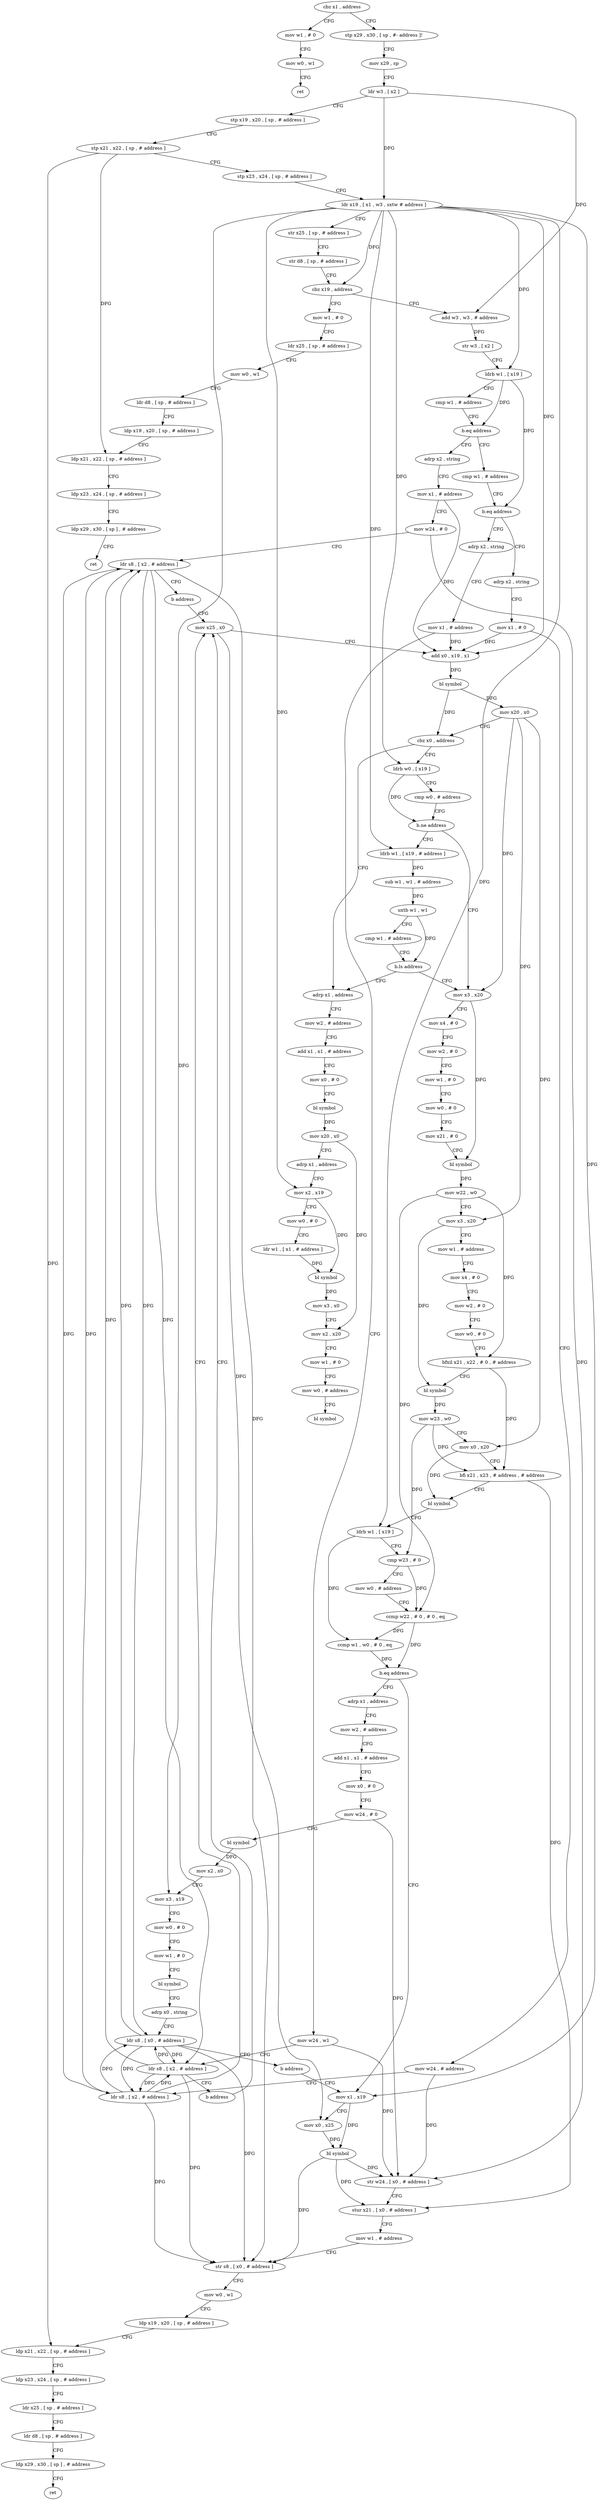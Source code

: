 digraph "func" {
"4249512" [label = "cbz x1 , address" ]
"4249864" [label = "mov w1 , # 0" ]
"4249516" [label = "stp x29 , x30 , [ sp , #- address ]!" ]
"4249868" [label = "mov w0 , w1" ]
"4249872" [label = "ret" ]
"4249520" [label = "mov x29 , sp" ]
"4249524" [label = "ldr w3 , [ x2 ]" ]
"4249528" [label = "stp x19 , x20 , [ sp , # address ]" ]
"4249532" [label = "stp x21 , x22 , [ sp , # address ]" ]
"4249536" [label = "stp x23 , x24 , [ sp , # address ]" ]
"4249540" [label = "ldr x19 , [ x1 , w3 , sxtw # address ]" ]
"4249544" [label = "str x25 , [ sp , # address ]" ]
"4249548" [label = "str d8 , [ sp , # address ]" ]
"4249552" [label = "cbz x19 , address" ]
"4249880" [label = "mov w1 , # 0" ]
"4249556" [label = "add w3 , w3 , # address" ]
"4249884" [label = "ldr x25 , [ sp , # address ]" ]
"4249888" [label = "mov w0 , w1" ]
"4249892" [label = "ldr d8 , [ sp , # address ]" ]
"4249896" [label = "ldp x19 , x20 , [ sp , # address ]" ]
"4249900" [label = "ldp x21 , x22 , [ sp , # address ]" ]
"4249904" [label = "ldp x23 , x24 , [ sp , # address ]" ]
"4249908" [label = "ldp x29 , x30 , [ sp ] , # address" ]
"4249912" [label = "ret" ]
"4249560" [label = "str w3 , [ x2 ]" ]
"4249564" [label = "ldrb w1 , [ x19 ]" ]
"4249568" [label = "cmp w1 , # address" ]
"4249572" [label = "b.eq address" ]
"4249816" [label = "adrp x2 , string" ]
"4249576" [label = "cmp w1 , # address" ]
"4249820" [label = "mov x1 , # address" ]
"4249824" [label = "mov w24 , # 0" ]
"4249828" [label = "ldr s8 , [ x2 , # address ]" ]
"4249832" [label = "b address" ]
"4249600" [label = "mov x25 , x0" ]
"4249580" [label = "b.eq address" ]
"4249840" [label = "adrp x2 , string" ]
"4249584" [label = "adrp x2 , string" ]
"4249604" [label = "add x0 , x19 , x1" ]
"4249608" [label = "bl symbol" ]
"4249612" [label = "mov x20 , x0" ]
"4249616" [label = "cbz x0 , address" ]
"4249976" [label = "adrp x1 , address" ]
"4249620" [label = "ldrb w0 , [ x19 ]" ]
"4249844" [label = "mov x1 , # address" ]
"4249848" [label = "mov w24 , w1" ]
"4249852" [label = "ldr s8 , [ x2 , # address ]" ]
"4249856" [label = "b address" ]
"4249588" [label = "mov x1 , # 0" ]
"4249592" [label = "mov w24 , # address" ]
"4249596" [label = "ldr s8 , [ x2 , # address ]" ]
"4249980" [label = "mov w2 , # address" ]
"4249984" [label = "add x1 , x1 , # address" ]
"4249988" [label = "mov x0 , # 0" ]
"4249992" [label = "bl symbol" ]
"4249996" [label = "mov x20 , x0" ]
"4250000" [label = "adrp x1 , address" ]
"4250004" [label = "mov x2 , x19" ]
"4250008" [label = "mov w0 , # 0" ]
"4250012" [label = "ldr w1 , [ x1 , # address ]" ]
"4250016" [label = "bl symbol" ]
"4250020" [label = "mov x3 , x0" ]
"4250024" [label = "mov x2 , x20" ]
"4250028" [label = "mov w1 , # 0" ]
"4250032" [label = "mov w0 , # address" ]
"4250036" [label = "bl symbol" ]
"4249624" [label = "cmp w0 , # address" ]
"4249628" [label = "b.ne address" ]
"4249652" [label = "mov x3 , x20" ]
"4249632" [label = "ldrb w1 , [ x19 , # address ]" ]
"4249656" [label = "mov x4 , # 0" ]
"4249660" [label = "mov w2 , # 0" ]
"4249664" [label = "mov w1 , # 0" ]
"4249668" [label = "mov w0 , # 0" ]
"4249672" [label = "mov x21 , # 0" ]
"4249676" [label = "bl symbol" ]
"4249680" [label = "mov w22 , w0" ]
"4249684" [label = "mov x3 , x20" ]
"4249688" [label = "mov w1 , # address" ]
"4249692" [label = "mov x4 , # 0" ]
"4249696" [label = "mov w2 , # 0" ]
"4249700" [label = "mov w0 , # 0" ]
"4249704" [label = "bfxil x21 , x22 , # 0 , # address" ]
"4249708" [label = "bl symbol" ]
"4249712" [label = "mov w23 , w0" ]
"4249716" [label = "mov x0 , x20" ]
"4249720" [label = "bfi x21 , x23 , # address , # address" ]
"4249724" [label = "bl symbol" ]
"4249728" [label = "ldrb w1 , [ x19 ]" ]
"4249732" [label = "cmp w23 , # 0" ]
"4249736" [label = "mov w0 , # address" ]
"4249740" [label = "ccmp w22 , # 0 , # 0 , eq" ]
"4249744" [label = "ccmp w1 , w0 , # 0 , eq" ]
"4249748" [label = "b.eq address" ]
"4249920" [label = "adrp x1 , address" ]
"4249752" [label = "mov x1 , x19" ]
"4249636" [label = "sub w1 , w1 , # address" ]
"4249640" [label = "uxtb w1 , w1" ]
"4249644" [label = "cmp w1 , # address" ]
"4249648" [label = "b.ls address" ]
"4249924" [label = "mov w2 , # address" ]
"4249928" [label = "add x1 , x1 , # address" ]
"4249932" [label = "mov x0 , # 0" ]
"4249936" [label = "mov w24 , # 0" ]
"4249940" [label = "bl symbol" ]
"4249944" [label = "mov x2 , x0" ]
"4249948" [label = "mov x3 , x19" ]
"4249952" [label = "mov w0 , # 0" ]
"4249956" [label = "mov w1 , # 0" ]
"4249960" [label = "bl symbol" ]
"4249964" [label = "adrp x0 , string" ]
"4249968" [label = "ldr s8 , [ x0 , # address ]" ]
"4249972" [label = "b address" ]
"4249756" [label = "mov x0 , x25" ]
"4249760" [label = "bl symbol" ]
"4249764" [label = "str w24 , [ x0 , # address ]" ]
"4249768" [label = "stur x21 , [ x0 , # address ]" ]
"4249772" [label = "mov w1 , # address" ]
"4249776" [label = "str s8 , [ x0 , # address ]" ]
"4249780" [label = "mov w0 , w1" ]
"4249784" [label = "ldp x19 , x20 , [ sp , # address ]" ]
"4249788" [label = "ldp x21 , x22 , [ sp , # address ]" ]
"4249792" [label = "ldp x23 , x24 , [ sp , # address ]" ]
"4249796" [label = "ldr x25 , [ sp , # address ]" ]
"4249800" [label = "ldr d8 , [ sp , # address ]" ]
"4249804" [label = "ldp x29 , x30 , [ sp ] , # address" ]
"4249808" [label = "ret" ]
"4249512" -> "4249864" [ label = "CFG" ]
"4249512" -> "4249516" [ label = "CFG" ]
"4249864" -> "4249868" [ label = "CFG" ]
"4249516" -> "4249520" [ label = "CFG" ]
"4249868" -> "4249872" [ label = "CFG" ]
"4249520" -> "4249524" [ label = "CFG" ]
"4249524" -> "4249528" [ label = "CFG" ]
"4249524" -> "4249540" [ label = "DFG" ]
"4249524" -> "4249556" [ label = "DFG" ]
"4249528" -> "4249532" [ label = "CFG" ]
"4249532" -> "4249536" [ label = "CFG" ]
"4249532" -> "4249900" [ label = "DFG" ]
"4249532" -> "4249788" [ label = "DFG" ]
"4249536" -> "4249540" [ label = "CFG" ]
"4249540" -> "4249544" [ label = "CFG" ]
"4249540" -> "4249552" [ label = "DFG" ]
"4249540" -> "4249564" [ label = "DFG" ]
"4249540" -> "4249604" [ label = "DFG" ]
"4249540" -> "4250004" [ label = "DFG" ]
"4249540" -> "4249620" [ label = "DFG" ]
"4249540" -> "4249728" [ label = "DFG" ]
"4249540" -> "4249632" [ label = "DFG" ]
"4249540" -> "4249948" [ label = "DFG" ]
"4249540" -> "4249752" [ label = "DFG" ]
"4249544" -> "4249548" [ label = "CFG" ]
"4249548" -> "4249552" [ label = "CFG" ]
"4249552" -> "4249880" [ label = "CFG" ]
"4249552" -> "4249556" [ label = "CFG" ]
"4249880" -> "4249884" [ label = "CFG" ]
"4249556" -> "4249560" [ label = "DFG" ]
"4249884" -> "4249888" [ label = "CFG" ]
"4249888" -> "4249892" [ label = "CFG" ]
"4249892" -> "4249896" [ label = "CFG" ]
"4249896" -> "4249900" [ label = "CFG" ]
"4249900" -> "4249904" [ label = "CFG" ]
"4249904" -> "4249908" [ label = "CFG" ]
"4249908" -> "4249912" [ label = "CFG" ]
"4249560" -> "4249564" [ label = "CFG" ]
"4249564" -> "4249568" [ label = "CFG" ]
"4249564" -> "4249572" [ label = "DFG" ]
"4249564" -> "4249580" [ label = "DFG" ]
"4249568" -> "4249572" [ label = "CFG" ]
"4249572" -> "4249816" [ label = "CFG" ]
"4249572" -> "4249576" [ label = "CFG" ]
"4249816" -> "4249820" [ label = "CFG" ]
"4249576" -> "4249580" [ label = "CFG" ]
"4249820" -> "4249824" [ label = "CFG" ]
"4249820" -> "4249604" [ label = "DFG" ]
"4249824" -> "4249828" [ label = "CFG" ]
"4249824" -> "4249764" [ label = "DFG" ]
"4249828" -> "4249832" [ label = "CFG" ]
"4249828" -> "4249852" [ label = "DFG" ]
"4249828" -> "4249596" [ label = "DFG" ]
"4249828" -> "4249968" [ label = "DFG" ]
"4249828" -> "4249776" [ label = "DFG" ]
"4249832" -> "4249600" [ label = "CFG" ]
"4249600" -> "4249604" [ label = "CFG" ]
"4249600" -> "4249756" [ label = "DFG" ]
"4249580" -> "4249840" [ label = "CFG" ]
"4249580" -> "4249584" [ label = "CFG" ]
"4249840" -> "4249844" [ label = "CFG" ]
"4249584" -> "4249588" [ label = "CFG" ]
"4249604" -> "4249608" [ label = "DFG" ]
"4249608" -> "4249612" [ label = "DFG" ]
"4249608" -> "4249616" [ label = "DFG" ]
"4249612" -> "4249616" [ label = "CFG" ]
"4249612" -> "4249652" [ label = "DFG" ]
"4249612" -> "4249684" [ label = "DFG" ]
"4249612" -> "4249716" [ label = "DFG" ]
"4249616" -> "4249976" [ label = "CFG" ]
"4249616" -> "4249620" [ label = "CFG" ]
"4249976" -> "4249980" [ label = "CFG" ]
"4249620" -> "4249624" [ label = "CFG" ]
"4249620" -> "4249628" [ label = "DFG" ]
"4249844" -> "4249848" [ label = "CFG" ]
"4249844" -> "4249604" [ label = "DFG" ]
"4249848" -> "4249852" [ label = "CFG" ]
"4249848" -> "4249764" [ label = "DFG" ]
"4249852" -> "4249856" [ label = "CFG" ]
"4249852" -> "4249828" [ label = "DFG" ]
"4249852" -> "4249596" [ label = "DFG" ]
"4249852" -> "4249968" [ label = "DFG" ]
"4249852" -> "4249776" [ label = "DFG" ]
"4249856" -> "4249600" [ label = "CFG" ]
"4249588" -> "4249592" [ label = "CFG" ]
"4249588" -> "4249604" [ label = "DFG" ]
"4249592" -> "4249596" [ label = "CFG" ]
"4249592" -> "4249764" [ label = "DFG" ]
"4249596" -> "4249600" [ label = "CFG" ]
"4249596" -> "4249828" [ label = "DFG" ]
"4249596" -> "4249852" [ label = "DFG" ]
"4249596" -> "4249968" [ label = "DFG" ]
"4249596" -> "4249776" [ label = "DFG" ]
"4249980" -> "4249984" [ label = "CFG" ]
"4249984" -> "4249988" [ label = "CFG" ]
"4249988" -> "4249992" [ label = "CFG" ]
"4249992" -> "4249996" [ label = "DFG" ]
"4249996" -> "4250000" [ label = "CFG" ]
"4249996" -> "4250024" [ label = "DFG" ]
"4250000" -> "4250004" [ label = "CFG" ]
"4250004" -> "4250008" [ label = "CFG" ]
"4250004" -> "4250016" [ label = "DFG" ]
"4250008" -> "4250012" [ label = "CFG" ]
"4250012" -> "4250016" [ label = "DFG" ]
"4250016" -> "4250020" [ label = "DFG" ]
"4250020" -> "4250024" [ label = "CFG" ]
"4250024" -> "4250028" [ label = "CFG" ]
"4250028" -> "4250032" [ label = "CFG" ]
"4250032" -> "4250036" [ label = "CFG" ]
"4249624" -> "4249628" [ label = "CFG" ]
"4249628" -> "4249652" [ label = "CFG" ]
"4249628" -> "4249632" [ label = "CFG" ]
"4249652" -> "4249656" [ label = "CFG" ]
"4249652" -> "4249676" [ label = "DFG" ]
"4249632" -> "4249636" [ label = "DFG" ]
"4249656" -> "4249660" [ label = "CFG" ]
"4249660" -> "4249664" [ label = "CFG" ]
"4249664" -> "4249668" [ label = "CFG" ]
"4249668" -> "4249672" [ label = "CFG" ]
"4249672" -> "4249676" [ label = "CFG" ]
"4249676" -> "4249680" [ label = "DFG" ]
"4249680" -> "4249684" [ label = "CFG" ]
"4249680" -> "4249704" [ label = "DFG" ]
"4249680" -> "4249740" [ label = "DFG" ]
"4249684" -> "4249688" [ label = "CFG" ]
"4249684" -> "4249708" [ label = "DFG" ]
"4249688" -> "4249692" [ label = "CFG" ]
"4249692" -> "4249696" [ label = "CFG" ]
"4249696" -> "4249700" [ label = "CFG" ]
"4249700" -> "4249704" [ label = "CFG" ]
"4249704" -> "4249708" [ label = "CFG" ]
"4249704" -> "4249720" [ label = "DFG" ]
"4249708" -> "4249712" [ label = "DFG" ]
"4249712" -> "4249716" [ label = "CFG" ]
"4249712" -> "4249720" [ label = "DFG" ]
"4249712" -> "4249732" [ label = "DFG" ]
"4249716" -> "4249720" [ label = "CFG" ]
"4249716" -> "4249724" [ label = "DFG" ]
"4249720" -> "4249724" [ label = "CFG" ]
"4249720" -> "4249768" [ label = "DFG" ]
"4249724" -> "4249728" [ label = "CFG" ]
"4249728" -> "4249732" [ label = "CFG" ]
"4249728" -> "4249744" [ label = "DFG" ]
"4249732" -> "4249736" [ label = "CFG" ]
"4249732" -> "4249740" [ label = "DFG" ]
"4249736" -> "4249740" [ label = "CFG" ]
"4249740" -> "4249744" [ label = "DFG" ]
"4249740" -> "4249748" [ label = "DFG" ]
"4249744" -> "4249748" [ label = "DFG" ]
"4249748" -> "4249920" [ label = "CFG" ]
"4249748" -> "4249752" [ label = "CFG" ]
"4249920" -> "4249924" [ label = "CFG" ]
"4249752" -> "4249756" [ label = "CFG" ]
"4249752" -> "4249760" [ label = "DFG" ]
"4249636" -> "4249640" [ label = "DFG" ]
"4249640" -> "4249644" [ label = "CFG" ]
"4249640" -> "4249648" [ label = "DFG" ]
"4249644" -> "4249648" [ label = "CFG" ]
"4249648" -> "4249976" [ label = "CFG" ]
"4249648" -> "4249652" [ label = "CFG" ]
"4249924" -> "4249928" [ label = "CFG" ]
"4249928" -> "4249932" [ label = "CFG" ]
"4249932" -> "4249936" [ label = "CFG" ]
"4249936" -> "4249940" [ label = "CFG" ]
"4249936" -> "4249764" [ label = "DFG" ]
"4249940" -> "4249944" [ label = "DFG" ]
"4249944" -> "4249948" [ label = "CFG" ]
"4249948" -> "4249952" [ label = "CFG" ]
"4249952" -> "4249956" [ label = "CFG" ]
"4249956" -> "4249960" [ label = "CFG" ]
"4249960" -> "4249964" [ label = "CFG" ]
"4249964" -> "4249968" [ label = "CFG" ]
"4249968" -> "4249972" [ label = "CFG" ]
"4249968" -> "4249828" [ label = "DFG" ]
"4249968" -> "4249852" [ label = "DFG" ]
"4249968" -> "4249596" [ label = "DFG" ]
"4249968" -> "4249776" [ label = "DFG" ]
"4249972" -> "4249752" [ label = "CFG" ]
"4249756" -> "4249760" [ label = "DFG" ]
"4249760" -> "4249764" [ label = "DFG" ]
"4249760" -> "4249768" [ label = "DFG" ]
"4249760" -> "4249776" [ label = "DFG" ]
"4249764" -> "4249768" [ label = "CFG" ]
"4249768" -> "4249772" [ label = "CFG" ]
"4249772" -> "4249776" [ label = "CFG" ]
"4249776" -> "4249780" [ label = "CFG" ]
"4249780" -> "4249784" [ label = "CFG" ]
"4249784" -> "4249788" [ label = "CFG" ]
"4249788" -> "4249792" [ label = "CFG" ]
"4249792" -> "4249796" [ label = "CFG" ]
"4249796" -> "4249800" [ label = "CFG" ]
"4249800" -> "4249804" [ label = "CFG" ]
"4249804" -> "4249808" [ label = "CFG" ]
}
